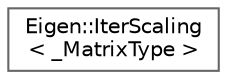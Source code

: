 digraph "类继承关系图"
{
 // LATEX_PDF_SIZE
  bgcolor="transparent";
  edge [fontname=Helvetica,fontsize=10,labelfontname=Helvetica,labelfontsize=10];
  node [fontname=Helvetica,fontsize=10,shape=box,height=0.2,width=0.4];
  rankdir="LR";
  Node0 [id="Node000000",label="Eigen::IterScaling\l\< _MatrixType \>",height=0.2,width=0.4,color="grey40", fillcolor="white", style="filled",URL="$class_eigen_1_1_iter_scaling.html",tooltip="iterative scaling algorithm to equilibrate rows and column norms in matrices"];
}
